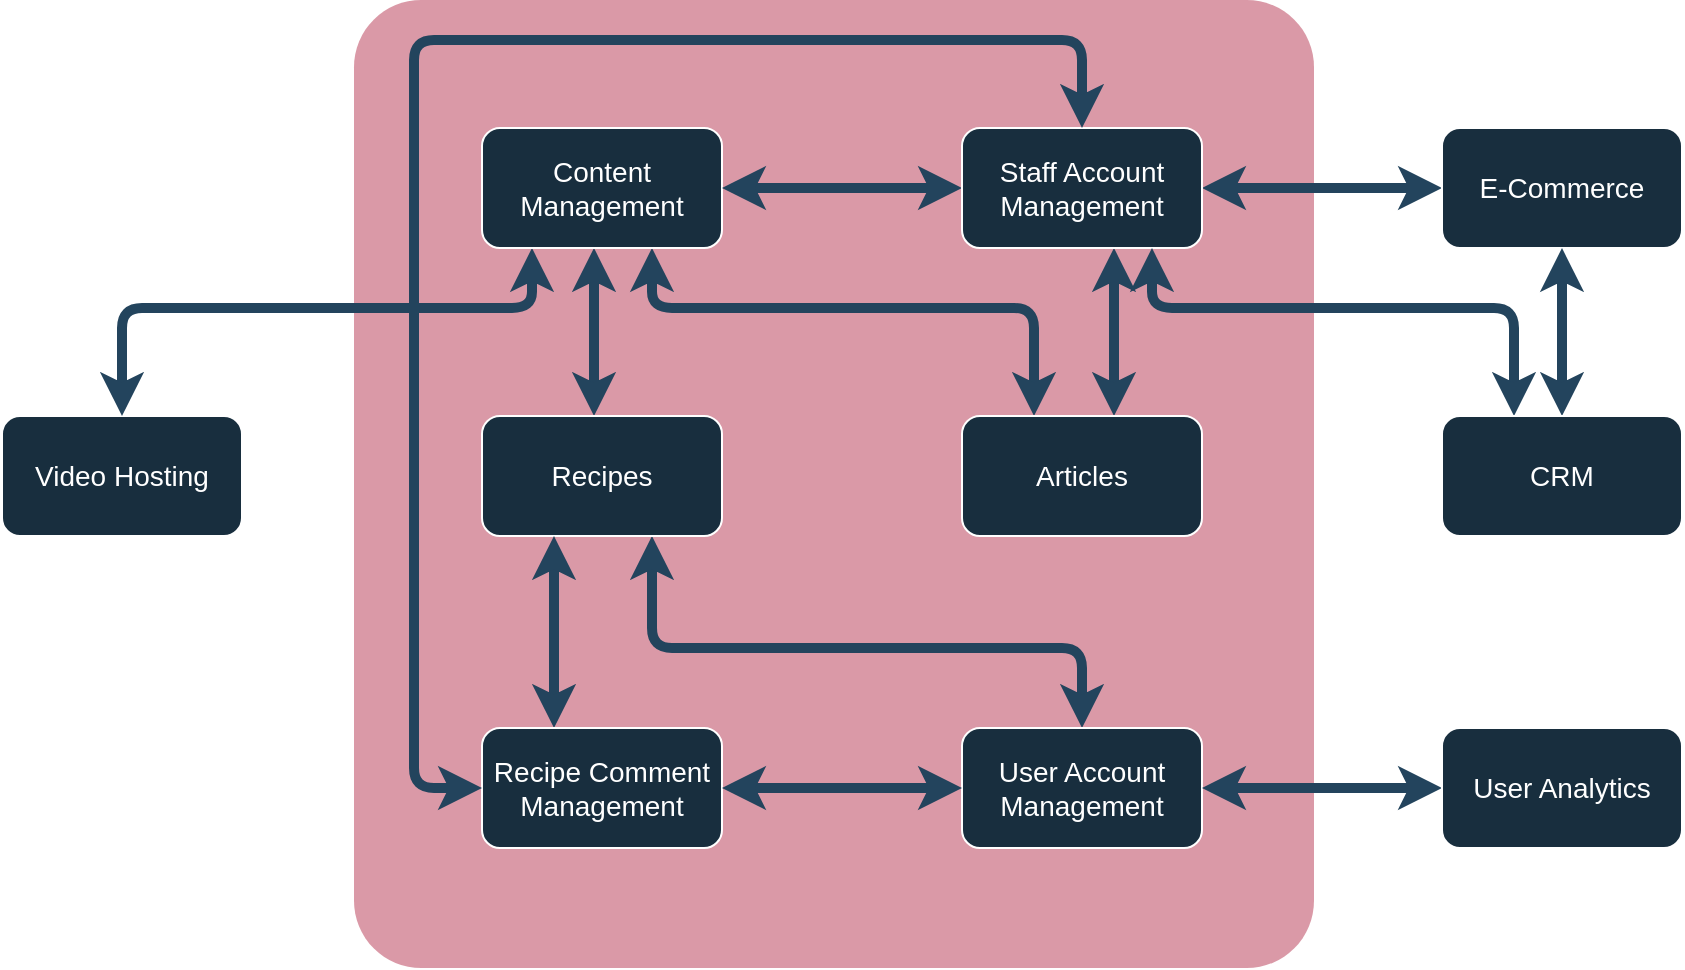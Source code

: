 <mxfile version="21.3.7" type="device" pages="4">
  <diagram name="BOundary Diagram" id="dQjMbuT3m-G6eKSX7HqU">
    <mxGraphModel dx="1411" dy="817" grid="1" gridSize="10" guides="1" tooltips="1" connect="1" arrows="1" fold="1" page="1" pageScale="1" pageWidth="1169" pageHeight="827" math="0" shadow="0">
      <root>
        <mxCell id="0" />
        <mxCell id="1" parent="0" />
        <mxCell id="B3R7VcyzqsVAlEcKtG-D-31" value="" style="rounded=1;whiteSpace=wrap;html=1;strokeWidth=4;fillWeight=4;hachureGap=8;hachureAngle=45;fillColor=#a20025;strokeColor=none;labelBackgroundColor=none;glass=0;opacity=40;arcSize=7;fontColor=#ffffff;" parent="1" vertex="1">
          <mxGeometry x="340" y="160" width="480" height="484" as="geometry" />
        </mxCell>
        <mxCell id="Hs_e1OaHUOtkIHH0T9ou-1" value="Video Hosting" style="rounded=1;whiteSpace=wrap;html=1;labelBackgroundColor=none;fillColor=#182E3E;strokeColor=#FFFFFF;fontColor=#FFFFFF;fontSize=14;" parent="1" vertex="1">
          <mxGeometry x="164" y="368" width="120" height="60" as="geometry" />
        </mxCell>
        <mxCell id="B3R7VcyzqsVAlEcKtG-D-9" style="edgeStyle=orthogonalEdgeStyle;rounded=1;orthogonalLoop=1;jettySize=auto;html=1;strokeColor=#23445D;fontColor=default;startArrow=classic;startFill=1;fontSize=14;labelBackgroundColor=none;strokeWidth=5;" parent="1" source="Hs_e1OaHUOtkIHH0T9ou-2" target="Hs_e1OaHUOtkIHH0T9ou-9" edge="1">
          <mxGeometry relative="1" as="geometry">
            <Array as="points">
              <mxPoint x="489" y="314" />
              <mxPoint x="680" y="314" />
            </Array>
          </mxGeometry>
        </mxCell>
        <mxCell id="B3R7VcyzqsVAlEcKtG-D-10" style="edgeStyle=orthogonalEdgeStyle;rounded=1;orthogonalLoop=1;jettySize=auto;html=1;strokeColor=#23445D;fontColor=default;startArrow=classic;startFill=1;fontSize=14;labelBackgroundColor=none;strokeWidth=5;" parent="1" source="Hs_e1OaHUOtkIHH0T9ou-2" target="Hs_e1OaHUOtkIHH0T9ou-8" edge="1">
          <mxGeometry relative="1" as="geometry">
            <Array as="points">
              <mxPoint x="460" y="320" />
              <mxPoint x="460" y="320" />
            </Array>
          </mxGeometry>
        </mxCell>
        <mxCell id="B3R7VcyzqsVAlEcKtG-D-11" style="edgeStyle=orthogonalEdgeStyle;rounded=1;orthogonalLoop=1;jettySize=auto;html=1;strokeColor=#23445D;fontColor=default;startArrow=classic;startFill=1;fontSize=14;labelBackgroundColor=none;strokeWidth=5;" parent="1" source="Hs_e1OaHUOtkIHH0T9ou-2" target="Hs_e1OaHUOtkIHH0T9ou-1" edge="1">
          <mxGeometry relative="1" as="geometry">
            <Array as="points">
              <mxPoint x="429" y="314" />
              <mxPoint x="224" y="314" />
            </Array>
          </mxGeometry>
        </mxCell>
        <mxCell id="Hs_e1OaHUOtkIHH0T9ou-2" value="Content Management" style="rounded=1;whiteSpace=wrap;html=1;labelBackgroundColor=none;fillColor=#182E3E;strokeColor=#FFFFFF;fontColor=#FFFFFF;fontSize=14;" parent="1" vertex="1">
          <mxGeometry x="404" y="224" width="120" height="60" as="geometry" />
        </mxCell>
        <mxCell id="B3R7VcyzqsVAlEcKtG-D-14" style="edgeStyle=orthogonalEdgeStyle;rounded=1;orthogonalLoop=1;jettySize=auto;html=1;strokeColor=#23445D;fontColor=default;startArrow=classic;startFill=1;fontSize=14;labelBackgroundColor=none;strokeWidth=5;" parent="1" source="Hs_e1OaHUOtkIHH0T9ou-4" target="Hs_e1OaHUOtkIHH0T9ou-2" edge="1">
          <mxGeometry relative="1" as="geometry" />
        </mxCell>
        <mxCell id="B3R7VcyzqsVAlEcKtG-D-20" style="edgeStyle=orthogonalEdgeStyle;rounded=1;orthogonalLoop=1;jettySize=auto;html=1;strokeColor=#23445D;fontColor=default;startArrow=classic;startFill=1;fontSize=14;labelBackgroundColor=none;strokeWidth=5;" parent="1" source="Hs_e1OaHUOtkIHH0T9ou-4" target="Hs_e1OaHUOtkIHH0T9ou-9" edge="1">
          <mxGeometry relative="1" as="geometry">
            <Array as="points">
              <mxPoint x="720" y="330" />
              <mxPoint x="720" y="330" />
            </Array>
          </mxGeometry>
        </mxCell>
        <mxCell id="B3R7VcyzqsVAlEcKtG-D-21" style="edgeStyle=orthogonalEdgeStyle;rounded=1;orthogonalLoop=1;jettySize=auto;html=1;strokeColor=#23445D;fontColor=default;startArrow=classic;startFill=1;fontSize=14;labelBackgroundColor=none;strokeWidth=5;" parent="1" source="Hs_e1OaHUOtkIHH0T9ou-4" target="Hs_e1OaHUOtkIHH0T9ou-7" edge="1">
          <mxGeometry relative="1" as="geometry">
            <Array as="points">
              <mxPoint x="809" y="254" />
              <mxPoint x="809" y="254" />
            </Array>
          </mxGeometry>
        </mxCell>
        <mxCell id="Hs_e1OaHUOtkIHH0T9ou-4" value="Staff Account Management" style="rounded=1;whiteSpace=wrap;html=1;labelBackgroundColor=none;fillColor=#182E3E;strokeColor=#FFFFFF;fontColor=#FFFFFF;fontSize=14;" parent="1" vertex="1">
          <mxGeometry x="644" y="224" width="120" height="60" as="geometry" />
        </mxCell>
        <mxCell id="B3R7VcyzqsVAlEcKtG-D-19" style="edgeStyle=orthogonalEdgeStyle;rounded=1;orthogonalLoop=1;jettySize=auto;html=1;strokeColor=#23445D;fontColor=default;startArrow=classic;startFill=1;fontSize=14;labelBackgroundColor=none;strokeWidth=5;" parent="1" source="Hs_e1OaHUOtkIHH0T9ou-6" target="Hs_e1OaHUOtkIHH0T9ou-8" edge="1">
          <mxGeometry relative="1" as="geometry">
            <Array as="points">
              <mxPoint x="704" y="484" />
              <mxPoint x="489" y="484" />
            </Array>
          </mxGeometry>
        </mxCell>
        <mxCell id="Hs_e1OaHUOtkIHH0T9ou-6" value="User Account Management" style="rounded=1;whiteSpace=wrap;html=1;labelBackgroundColor=none;fillColor=#182E3E;strokeColor=#FFFFFF;fontColor=#FFFFFF;fontSize=14;" parent="1" vertex="1">
          <mxGeometry x="644" y="524" width="120" height="60" as="geometry" />
        </mxCell>
        <mxCell id="Hs_e1OaHUOtkIHH0T9ou-7" value="E-Commerce" style="rounded=1;whiteSpace=wrap;html=1;labelBackgroundColor=none;fillColor=#182E3E;strokeColor=#FFFFFF;fontColor=#FFFFFF;fontSize=14;" parent="1" vertex="1">
          <mxGeometry x="884" y="224" width="120" height="60" as="geometry" />
        </mxCell>
        <mxCell id="Hs_e1OaHUOtkIHH0T9ou-8" value="Recipes" style="rounded=1;whiteSpace=wrap;html=1;labelBackgroundColor=none;fillColor=#182E3E;strokeColor=#FFFFFF;fontColor=#FFFFFF;fontSize=14;" parent="1" vertex="1">
          <mxGeometry x="404" y="368" width="120" height="60" as="geometry" />
        </mxCell>
        <mxCell id="Hs_e1OaHUOtkIHH0T9ou-9" value="Articles" style="rounded=1;whiteSpace=wrap;html=1;labelBackgroundColor=none;fillColor=#182E3E;strokeColor=#FFFFFF;fontColor=#FFFFFF;fontSize=14;" parent="1" vertex="1">
          <mxGeometry x="644" y="368" width="120" height="60" as="geometry" />
        </mxCell>
        <mxCell id="B3R7VcyzqsVAlEcKtG-D-8" style="edgeStyle=orthogonalEdgeStyle;rounded=1;orthogonalLoop=1;jettySize=auto;html=1;strokeColor=#23445D;fontColor=default;startArrow=classic;startFill=1;fontSize=14;labelBackgroundColor=none;strokeWidth=5;" parent="1" source="Hs_e1OaHUOtkIHH0T9ou-11" target="Hs_e1OaHUOtkIHH0T9ou-8" edge="1">
          <mxGeometry relative="1" as="geometry">
            <Array as="points">
              <mxPoint x="440" y="480" />
              <mxPoint x="440" y="480" />
            </Array>
          </mxGeometry>
        </mxCell>
        <mxCell id="Hs_e1OaHUOtkIHH0T9ou-11" value="Recipe Comment&lt;br style=&quot;font-size: 14px;&quot;&gt;Management" style="rounded=1;whiteSpace=wrap;html=1;labelBackgroundColor=none;fillColor=#182E3E;strokeColor=#FFFFFF;fontColor=#FFFFFF;fontSize=14;" parent="1" vertex="1">
          <mxGeometry x="404" y="524" width="120" height="60" as="geometry" />
        </mxCell>
        <mxCell id="B3R7VcyzqsVAlEcKtG-D-25" style="edgeStyle=orthogonalEdgeStyle;rounded=1;orthogonalLoop=1;jettySize=auto;html=1;strokeColor=#23445D;fontColor=default;startArrow=classic;startFill=1;fontSize=14;labelBackgroundColor=none;strokeWidth=5;" parent="1" source="Hs_e1OaHUOtkIHH0T9ou-12" target="Hs_e1OaHUOtkIHH0T9ou-6" edge="1">
          <mxGeometry relative="1" as="geometry" />
        </mxCell>
        <mxCell id="Hs_e1OaHUOtkIHH0T9ou-12" value="User Analytics" style="rounded=1;whiteSpace=wrap;html=1;labelBackgroundColor=none;fillColor=#182E3E;strokeColor=#FFFFFF;fontColor=#FFFFFF;fontSize=14;" parent="1" vertex="1">
          <mxGeometry x="884" y="524" width="120" height="60" as="geometry" />
        </mxCell>
        <mxCell id="B3R7VcyzqsVAlEcKtG-D-15" style="edgeStyle=orthogonalEdgeStyle;rounded=1;orthogonalLoop=1;jettySize=auto;html=1;strokeColor=#23445D;fontColor=default;startArrow=classic;startFill=1;fontSize=14;labelBackgroundColor=none;strokeWidth=5;" parent="1" source="Hs_e1OaHUOtkIHH0T9ou-15" target="Hs_e1OaHUOtkIHH0T9ou-4" edge="1">
          <mxGeometry relative="1" as="geometry">
            <Array as="points">
              <mxPoint x="920" y="314" />
              <mxPoint x="739" y="314" />
            </Array>
          </mxGeometry>
        </mxCell>
        <mxCell id="B3R7VcyzqsVAlEcKtG-D-26" value="" style="edgeStyle=orthogonalEdgeStyle;rounded=1;orthogonalLoop=1;jettySize=auto;html=1;strokeColor=#23445D;fontColor=default;startArrow=classic;startFill=1;fontSize=14;labelBackgroundColor=none;strokeWidth=5;" parent="1" source="Hs_e1OaHUOtkIHH0T9ou-15" target="Hs_e1OaHUOtkIHH0T9ou-7" edge="1">
          <mxGeometry relative="1" as="geometry" />
        </mxCell>
        <mxCell id="Hs_e1OaHUOtkIHH0T9ou-15" value="CRM" style="rounded=1;whiteSpace=wrap;html=1;labelBackgroundColor=none;fillColor=#182E3E;strokeColor=#FFFFFF;fontColor=#FFFFFF;fontSize=14;" parent="1" vertex="1">
          <mxGeometry x="884" y="368" width="120" height="60" as="geometry" />
        </mxCell>
        <mxCell id="N3SxiuYJ90CghDAG7cfR-4" style="edgeStyle=orthogonalEdgeStyle;rounded=1;orthogonalLoop=1;jettySize=auto;html=1;strokeColor=#23445D;fontColor=default;startArrow=classic;startFill=1;fontSize=14;labelBackgroundColor=none;strokeWidth=5;" edge="1" parent="1" source="Hs_e1OaHUOtkIHH0T9ou-11" target="Hs_e1OaHUOtkIHH0T9ou-4">
          <mxGeometry relative="1" as="geometry">
            <mxPoint x="140" y="480" as="sourcePoint" />
            <mxPoint x="20" y="480" as="targetPoint" />
            <Array as="points">
              <mxPoint x="370" y="554" />
              <mxPoint x="370" y="180" />
              <mxPoint x="704" y="180" />
            </Array>
          </mxGeometry>
        </mxCell>
        <mxCell id="YCuVdpkWaqx-JeNfQPAW-2" style="edgeStyle=orthogonalEdgeStyle;rounded=1;orthogonalLoop=1;jettySize=auto;html=1;strokeColor=#23445D;fontColor=default;startArrow=classic;startFill=1;fontSize=14;labelBackgroundColor=none;strokeWidth=5;" edge="1" parent="1" source="Hs_e1OaHUOtkIHH0T9ou-6" target="Hs_e1OaHUOtkIHH0T9ou-11">
          <mxGeometry relative="1" as="geometry">
            <mxPoint x="490" y="560" as="sourcePoint" />
            <mxPoint x="370" y="560" as="targetPoint" />
          </mxGeometry>
        </mxCell>
      </root>
    </mxGraphModel>
  </diagram>
  <diagram name="Consumer Use Case" id="zM3BSORmA5Jo03Bnuquf">
    <mxGraphModel dx="1411" dy="817" grid="1" gridSize="10" guides="1" tooltips="1" connect="1" arrows="1" fold="1" page="1" pageScale="1" pageWidth="1169" pageHeight="827" math="0" shadow="0">
      <root>
        <mxCell id="25_RtFZbKympc3W9-T31-0" />
        <mxCell id="25_RtFZbKympc3W9-T31-1" parent="25_RtFZbKympc3W9-T31-0" />
        <mxCell id="TJiBcXTfZScMwgV60eNO-0" value="" style="rounded=0;whiteSpace=wrap;html=1;labelBackgroundColor=none;fillColor=#b1ddf0;strokeColor=#10739e;" vertex="1" parent="25_RtFZbKympc3W9-T31-1">
          <mxGeometry x="20" width="940" height="720" as="geometry" />
        </mxCell>
        <mxCell id="25_RtFZbKympc3W9-T31-2" style="rounded=0;orthogonalLoop=1;jettySize=auto;html=1;fontColor=default;endArrow=none;endFill=0;labelBackgroundColor=none;" edge="1" parent="25_RtFZbKympc3W9-T31-1" source="25_RtFZbKympc3W9-T31-6" target="25_RtFZbKympc3W9-T31-8">
          <mxGeometry relative="1" as="geometry" />
        </mxCell>
        <mxCell id="25_RtFZbKympc3W9-T31-3" style="rounded=0;orthogonalLoop=1;jettySize=auto;html=1;fontColor=default;endArrow=none;endFill=0;labelBackgroundColor=none;" edge="1" parent="25_RtFZbKympc3W9-T31-1" source="25_RtFZbKympc3W9-T31-6" target="25_RtFZbKympc3W9-T31-9">
          <mxGeometry relative="1" as="geometry" />
        </mxCell>
        <mxCell id="25_RtFZbKympc3W9-T31-4" style="rounded=0;orthogonalLoop=1;jettySize=auto;html=1;fontColor=default;endArrow=none;endFill=0;labelBackgroundColor=none;" edge="1" parent="25_RtFZbKympc3W9-T31-1" source="25_RtFZbKympc3W9-T31-6" target="25_RtFZbKympc3W9-T31-10">
          <mxGeometry relative="1" as="geometry" />
        </mxCell>
        <mxCell id="25_RtFZbKympc3W9-T31-5" style="rounded=0;orthogonalLoop=1;jettySize=auto;html=1;fontColor=default;endArrow=none;endFill=0;labelBackgroundColor=none;" edge="1" parent="25_RtFZbKympc3W9-T31-1" source="25_RtFZbKympc3W9-T31-6" target="25_RtFZbKympc3W9-T31-7">
          <mxGeometry relative="1" as="geometry" />
        </mxCell>
        <mxCell id="25_RtFZbKympc3W9-T31-6" value="Actor" style="shape=umlActor;verticalLabelPosition=bottom;verticalAlign=top;html=1;outlineConnect=0;labelBackgroundColor=none;" vertex="1" parent="25_RtFZbKympc3W9-T31-1">
          <mxGeometry x="120" y="320" width="30" height="60" as="geometry" />
        </mxCell>
        <mxCell id="25_RtFZbKympc3W9-T31-7" value="Search Recipe&amp;nbsp;" style="ellipse;whiteSpace=wrap;html=1;labelBackgroundColor=none;" vertex="1" parent="25_RtFZbKympc3W9-T31-1">
          <mxGeometry x="270" y="150" width="120" height="80" as="geometry" />
        </mxCell>
        <mxCell id="25_RtFZbKympc3W9-T31-8" value="Add Collection" style="ellipse;whiteSpace=wrap;html=1;labelBackgroundColor=none;" vertex="1" parent="25_RtFZbKympc3W9-T31-1">
          <mxGeometry x="410" y="340" width="120" height="80" as="geometry" />
        </mxCell>
        <mxCell id="25_RtFZbKympc3W9-T31-9" value="Manage Article" style="ellipse;whiteSpace=wrap;html=1;labelBackgroundColor=none;" vertex="1" parent="25_RtFZbKympc3W9-T31-1">
          <mxGeometry x="380" y="470" width="120" height="80" as="geometry" />
        </mxCell>
        <mxCell id="25_RtFZbKympc3W9-T31-10" value="Manage Recipe" style="ellipse;whiteSpace=wrap;html=1;labelBackgroundColor=none;" vertex="1" parent="25_RtFZbKympc3W9-T31-1">
          <mxGeometry x="410" y="200" width="120" height="80" as="geometry" />
        </mxCell>
        <mxCell id="25_RtFZbKympc3W9-T31-11" value="Delete Recipe" style="ellipse;whiteSpace=wrap;html=1;labelBackgroundColor=none;" vertex="1" parent="25_RtFZbKympc3W9-T31-1">
          <mxGeometry x="680" y="260" width="120" height="80" as="geometry" />
        </mxCell>
        <mxCell id="25_RtFZbKympc3W9-T31-12" value="Save&amp;nbsp; Recipe" style="ellipse;whiteSpace=wrap;html=1;labelBackgroundColor=none;" vertex="1" parent="25_RtFZbKympc3W9-T31-1">
          <mxGeometry x="670" y="374" width="120" height="80" as="geometry" />
        </mxCell>
        <mxCell id="25_RtFZbKympc3W9-T31-13" value="Login" style="ellipse;whiteSpace=wrap;html=1;labelBackgroundColor=none;" vertex="1" parent="25_RtFZbKympc3W9-T31-1">
          <mxGeometry x="190" y="60" width="120" height="80" as="geometry" />
        </mxCell>
        <mxCell id="25_RtFZbKympc3W9-T31-14" value="Sign Up" style="ellipse;whiteSpace=wrap;html=1;labelBackgroundColor=none;" vertex="1" parent="25_RtFZbKympc3W9-T31-1">
          <mxGeometry x="520" y="20" width="120" height="80" as="geometry" />
        </mxCell>
        <mxCell id="25_RtFZbKympc3W9-T31-15" value="" style="endArrow=none;html=1;rounded=0;fontColor=default;labelBackgroundColor=none;" edge="1" parent="25_RtFZbKympc3W9-T31-1" source="25_RtFZbKympc3W9-T31-6" target="25_RtFZbKympc3W9-T31-13">
          <mxGeometry width="50" height="50" relative="1" as="geometry">
            <mxPoint x="330" y="280" as="sourcePoint" />
            <mxPoint x="380" y="230" as="targetPoint" />
          </mxGeometry>
        </mxCell>
        <mxCell id="25_RtFZbKympc3W9-T31-16" value="&amp;lt;&amp;lt;include&amp;gt;&amp;gt;" style="html=1;verticalAlign=bottom;labelBackgroundColor=none;endArrow=open;endFill=0;dashed=1;rounded=0;fontColor=default;" edge="1" parent="25_RtFZbKympc3W9-T31-1" source="25_RtFZbKympc3W9-T31-13" target="25_RtFZbKympc3W9-T31-14">
          <mxGeometry width="160" relative="1" as="geometry">
            <mxPoint x="390" y="70" as="sourcePoint" />
            <mxPoint x="550" y="70" as="targetPoint" />
          </mxGeometry>
        </mxCell>
        <mxCell id="25_RtFZbKympc3W9-T31-18" value="Create Recipe" style="ellipse;whiteSpace=wrap;html=1;labelBackgroundColor=none;" vertex="1" parent="25_RtFZbKympc3W9-T31-1">
          <mxGeometry x="650" y="130" width="120" height="80" as="geometry" />
        </mxCell>
        <mxCell id="SDghWmWkZdlTbalgZ35V-0" value="&amp;lt;&amp;lt;include&amp;gt;&amp;gt;" style="html=1;verticalAlign=bottom;labelBackgroundColor=none;endArrow=open;endFill=0;dashed=1;rounded=0;fontColor=default;" edge="1" parent="25_RtFZbKympc3W9-T31-1" source="25_RtFZbKympc3W9-T31-10" target="25_RtFZbKympc3W9-T31-11">
          <mxGeometry width="160" relative="1" as="geometry">
            <mxPoint x="480" y="340" as="sourcePoint" />
            <mxPoint x="640" y="340" as="targetPoint" />
          </mxGeometry>
        </mxCell>
        <mxCell id="SDghWmWkZdlTbalgZ35V-1" value="&amp;lt;&amp;lt;include&amp;gt;&amp;gt;" style="html=1;verticalAlign=bottom;labelBackgroundColor=none;endArrow=open;endFill=0;dashed=1;rounded=0;fontColor=default;" edge="1" parent="25_RtFZbKympc3W9-T31-1" source="25_RtFZbKympc3W9-T31-10" target="25_RtFZbKympc3W9-T31-18">
          <mxGeometry width="160" relative="1" as="geometry">
            <mxPoint x="400" y="250" as="sourcePoint" />
            <mxPoint x="560" y="250" as="targetPoint" />
          </mxGeometry>
        </mxCell>
        <mxCell id="SDghWmWkZdlTbalgZ35V-2" value="&amp;lt;&amp;lt;extend&amp;gt;&amp;gt;" style="html=1;verticalAlign=bottom;labelBackgroundColor=none;endArrow=open;endFill=0;dashed=1;rounded=0;fontColor=default;" edge="1" parent="25_RtFZbKympc3W9-T31-1" source="25_RtFZbKympc3W9-T31-12" target="25_RtFZbKympc3W9-T31-8">
          <mxGeometry width="160" relative="1" as="geometry">
            <mxPoint x="570" y="560" as="sourcePoint" />
            <mxPoint x="730" y="560" as="targetPoint" />
          </mxGeometry>
        </mxCell>
        <mxCell id="i_cz2jsQ6TEbp6v5MKlM-0" value="Delete Article" style="ellipse;whiteSpace=wrap;html=1;labelBackgroundColor=none;" vertex="1" parent="25_RtFZbKympc3W9-T31-1">
          <mxGeometry x="710" y="620" width="120" height="80" as="geometry" />
        </mxCell>
        <mxCell id="i_cz2jsQ6TEbp6v5MKlM-1" value="Create Article" style="ellipse;whiteSpace=wrap;html=1;labelBackgroundColor=none;" vertex="1" parent="25_RtFZbKympc3W9-T31-1">
          <mxGeometry x="720" y="460" width="120" height="80" as="geometry" />
        </mxCell>
        <mxCell id="i_cz2jsQ6TEbp6v5MKlM-2" value="&amp;lt;&amp;lt;include&amp;gt;&amp;gt;" style="html=1;verticalAlign=bottom;labelBackgroundColor=none;endArrow=open;endFill=0;dashed=1;rounded=0;fontColor=default;" edge="1" parent="25_RtFZbKympc3W9-T31-1" target="i_cz2jsQ6TEbp6v5MKlM-0" source="25_RtFZbKympc3W9-T31-9">
          <mxGeometry width="160" relative="1" as="geometry">
            <mxPoint x="457.299" y="653.464" as="sourcePoint" />
            <mxPoint x="682.8" y="730" as="targetPoint" />
          </mxGeometry>
        </mxCell>
        <mxCell id="i_cz2jsQ6TEbp6v5MKlM-3" value="&amp;lt;&amp;lt;include&amp;gt;&amp;gt;" style="html=1;verticalAlign=bottom;labelBackgroundColor=none;endArrow=open;endFill=0;dashed=1;rounded=0;fontColor=default;" edge="1" parent="25_RtFZbKympc3W9-T31-1" target="i_cz2jsQ6TEbp6v5MKlM-1" source="25_RtFZbKympc3W9-T31-9">
          <mxGeometry width="160" relative="1" as="geometry">
            <mxPoint x="457.196" y="626.346" as="sourcePoint" />
            <mxPoint x="602.8" y="640" as="targetPoint" />
          </mxGeometry>
        </mxCell>
      </root>
    </mxGraphModel>
  </diagram>
  <diagram name="Editor Use Case" id="NYAAKCTJAOdxOtdEtHCd">
    <mxGraphModel dx="1660" dy="961" grid="1" gridSize="10" guides="1" tooltips="1" connect="1" arrows="1" fold="1" page="1" pageScale="1" pageWidth="1169" pageHeight="827" math="0" shadow="0">
      <root>
        <mxCell id="XhAmpRsw8Ddrw22tfvxQ-0" />
        <mxCell id="XhAmpRsw8Ddrw22tfvxQ-1" parent="XhAmpRsw8Ddrw22tfvxQ-0" />
        <mxCell id="dj1QuR0vIo0dli5q44rt-1" value="" style="rounded=0;whiteSpace=wrap;html=1;labelBackgroundColor=none;fillColor=#b1ddf0;strokeColor=#10739e;" vertex="1" parent="XhAmpRsw8Ddrw22tfvxQ-1">
          <mxGeometry x="30" y="10" width="940" height="720" as="geometry" />
        </mxCell>
        <mxCell id="XhAmpRsw8Ddrw22tfvxQ-2" style="rounded=0;orthogonalLoop=1;jettySize=auto;html=1;fontColor=default;endArrow=none;endFill=0;labelBackgroundColor=none;" edge="1" parent="XhAmpRsw8Ddrw22tfvxQ-1" source="XhAmpRsw8Ddrw22tfvxQ-6" target="XhAmpRsw8Ddrw22tfvxQ-8">
          <mxGeometry relative="1" as="geometry" />
        </mxCell>
        <mxCell id="XhAmpRsw8Ddrw22tfvxQ-3" style="rounded=0;orthogonalLoop=1;jettySize=auto;html=1;fontColor=default;endArrow=none;endFill=0;labelBackgroundColor=none;" edge="1" parent="XhAmpRsw8Ddrw22tfvxQ-1" source="XhAmpRsw8Ddrw22tfvxQ-6" target="XhAmpRsw8Ddrw22tfvxQ-9">
          <mxGeometry relative="1" as="geometry" />
        </mxCell>
        <mxCell id="XhAmpRsw8Ddrw22tfvxQ-4" style="rounded=0;orthogonalLoop=1;jettySize=auto;html=1;fontColor=default;endArrow=none;endFill=0;labelBackgroundColor=none;" edge="1" parent="XhAmpRsw8Ddrw22tfvxQ-1" source="XhAmpRsw8Ddrw22tfvxQ-6" target="XhAmpRsw8Ddrw22tfvxQ-10">
          <mxGeometry relative="1" as="geometry" />
        </mxCell>
        <mxCell id="XhAmpRsw8Ddrw22tfvxQ-5" style="rounded=0;orthogonalLoop=1;jettySize=auto;html=1;fontColor=default;endArrow=none;endFill=0;labelBackgroundColor=none;" edge="1" parent="XhAmpRsw8Ddrw22tfvxQ-1" source="XhAmpRsw8Ddrw22tfvxQ-6" target="XhAmpRsw8Ddrw22tfvxQ-7">
          <mxGeometry relative="1" as="geometry" />
        </mxCell>
        <mxCell id="0nQIJpEq_NZTzQPpEKV--0" style="rounded=0;orthogonalLoop=1;jettySize=auto;html=1;fontColor=default;endArrow=none;endFill=0;labelBackgroundColor=none;" edge="1" parent="XhAmpRsw8Ddrw22tfvxQ-1" source="XhAmpRsw8Ddrw22tfvxQ-6" target="2CTR9leIU6rGh8Hi2Cba-0">
          <mxGeometry relative="1" as="geometry" />
        </mxCell>
        <mxCell id="XhAmpRsw8Ddrw22tfvxQ-6" value="Editor" style="shape=umlActor;verticalLabelPosition=bottom;verticalAlign=top;html=1;outlineConnect=0;labelBackgroundColor=none;" vertex="1" parent="XhAmpRsw8Ddrw22tfvxQ-1">
          <mxGeometry x="140" y="325" width="30" height="60" as="geometry" />
        </mxCell>
        <mxCell id="XhAmpRsw8Ddrw22tfvxQ-7" value="Search Recipe&amp;nbsp;" style="ellipse;whiteSpace=wrap;html=1;labelBackgroundColor=none;" vertex="1" parent="XhAmpRsw8Ddrw22tfvxQ-1">
          <mxGeometry x="330" y="85" width="120" height="80" as="geometry" />
        </mxCell>
        <mxCell id="XhAmpRsw8Ddrw22tfvxQ-8" value="Add Collection" style="ellipse;whiteSpace=wrap;html=1;labelBackgroundColor=none;" vertex="1" parent="XhAmpRsw8Ddrw22tfvxQ-1">
          <mxGeometry x="400" y="418.5" width="120" height="80" as="geometry" />
        </mxCell>
        <mxCell id="XhAmpRsw8Ddrw22tfvxQ-9" value="View Article" style="ellipse;whiteSpace=wrap;html=1;labelBackgroundColor=none;" vertex="1" parent="XhAmpRsw8Ddrw22tfvxQ-1">
          <mxGeometry x="360" y="575" width="120" height="80" as="geometry" />
        </mxCell>
        <mxCell id="XhAmpRsw8Ddrw22tfvxQ-10" value="Manage Recipe" style="ellipse;whiteSpace=wrap;html=1;labelBackgroundColor=none;" vertex="1" parent="XhAmpRsw8Ddrw22tfvxQ-1">
          <mxGeometry x="460" y="190" width="120" height="80" as="geometry" />
        </mxCell>
        <mxCell id="XhAmpRsw8Ddrw22tfvxQ-11" value="Delete Recipe" style="ellipse;whiteSpace=wrap;html=1;labelBackgroundColor=none;" vertex="1" parent="XhAmpRsw8Ddrw22tfvxQ-1">
          <mxGeometry x="710" y="200" width="120" height="80" as="geometry" />
        </mxCell>
        <mxCell id="XhAmpRsw8Ddrw22tfvxQ-12" value="Save&amp;nbsp; Recipe" style="ellipse;whiteSpace=wrap;html=1;labelBackgroundColor=none;" vertex="1" parent="XhAmpRsw8Ddrw22tfvxQ-1">
          <mxGeometry x="740" y="405" width="120" height="80" as="geometry" />
        </mxCell>
        <mxCell id="XhAmpRsw8Ddrw22tfvxQ-13" value="Login" style="ellipse;whiteSpace=wrap;html=1;labelBackgroundColor=none;" vertex="1" parent="XhAmpRsw8Ddrw22tfvxQ-1">
          <mxGeometry x="180" y="60" width="120" height="80" as="geometry" />
        </mxCell>
        <mxCell id="XhAmpRsw8Ddrw22tfvxQ-15" value="" style="endArrow=none;html=1;rounded=0;fontColor=default;labelBackgroundColor=none;" edge="1" parent="XhAmpRsw8Ddrw22tfvxQ-1" source="XhAmpRsw8Ddrw22tfvxQ-6" target="XhAmpRsw8Ddrw22tfvxQ-13">
          <mxGeometry width="50" height="50" relative="1" as="geometry">
            <mxPoint x="350" y="285" as="sourcePoint" />
            <mxPoint x="400" y="235" as="targetPoint" />
          </mxGeometry>
        </mxCell>
        <mxCell id="XhAmpRsw8Ddrw22tfvxQ-17" value="Create Recipe" style="ellipse;whiteSpace=wrap;html=1;labelBackgroundColor=none;" vertex="1" parent="XhAmpRsw8Ddrw22tfvxQ-1">
          <mxGeometry x="680" y="85" width="120" height="80" as="geometry" />
        </mxCell>
        <mxCell id="XhAmpRsw8Ddrw22tfvxQ-18" value="&amp;lt;&amp;lt;include&amp;gt;&amp;gt;" style="html=1;verticalAlign=bottom;labelBackgroundColor=none;endArrow=open;endFill=0;dashed=1;rounded=0;fontColor=default;" edge="1" parent="XhAmpRsw8Ddrw22tfvxQ-1" source="XhAmpRsw8Ddrw22tfvxQ-10" target="XhAmpRsw8Ddrw22tfvxQ-11">
          <mxGeometry width="160" relative="1" as="geometry">
            <mxPoint x="500" y="345" as="sourcePoint" />
            <mxPoint x="660" y="345" as="targetPoint" />
          </mxGeometry>
        </mxCell>
        <mxCell id="XhAmpRsw8Ddrw22tfvxQ-19" value="&amp;lt;&amp;lt;include&amp;gt;&amp;gt;" style="html=1;verticalAlign=bottom;labelBackgroundColor=none;endArrow=open;endFill=0;dashed=1;rounded=0;fontColor=default;" edge="1" parent="XhAmpRsw8Ddrw22tfvxQ-1" source="XhAmpRsw8Ddrw22tfvxQ-10" target="XhAmpRsw8Ddrw22tfvxQ-17">
          <mxGeometry width="160" relative="1" as="geometry">
            <mxPoint x="420" y="255" as="sourcePoint" />
            <mxPoint x="580" y="255" as="targetPoint" />
          </mxGeometry>
        </mxCell>
        <mxCell id="XhAmpRsw8Ddrw22tfvxQ-20" value="&amp;lt;&amp;lt;extend&amp;gt;&amp;gt;" style="html=1;verticalAlign=bottom;labelBackgroundColor=none;endArrow=open;endFill=0;dashed=1;rounded=0;fontColor=default;" edge="1" parent="XhAmpRsw8Ddrw22tfvxQ-1" source="XhAmpRsw8Ddrw22tfvxQ-12" target="XhAmpRsw8Ddrw22tfvxQ-8">
          <mxGeometry width="160" relative="1" as="geometry">
            <mxPoint x="590" y="565" as="sourcePoint" />
            <mxPoint x="750" y="565" as="targetPoint" />
          </mxGeometry>
        </mxCell>
        <mxCell id="2CTR9leIU6rGh8Hi2Cba-0" value="Manage Comments" style="ellipse;whiteSpace=wrap;html=1;labelBackgroundColor=none;" vertex="1" parent="XhAmpRsw8Ddrw22tfvxQ-1">
          <mxGeometry x="530" y="325" width="120" height="80" as="geometry" />
        </mxCell>
      </root>
    </mxGraphModel>
  </diagram>
  <diagram id="9VSJ0mTn23ZHrzdCh1UR" name="UML EER Diagram">
    <mxGraphModel dx="1411" dy="817" grid="1" gridSize="10" guides="1" tooltips="1" connect="1" arrows="1" fold="1" page="1" pageScale="1" pageWidth="1169" pageHeight="827" math="0" shadow="0">
      <root>
        <mxCell id="0" />
        <mxCell id="1" parent="0" />
        <mxCell id="gXbzL1Mw8mnuvFqFQkfb-1" value="" style="endArrow=block;endSize=16;endFill=0;html=1;rounded=0;fontColor=default;edgeStyle=orthogonalEdgeStyle;labelBackgroundColor=none;" edge="1" parent="1" source="cOnUIA0NrY14rRdcj7TC-37">
          <mxGeometry x="-0.029" y="20" width="160" relative="1" as="geometry">
            <mxPoint x="245" y="630" as="sourcePoint" />
            <mxPoint x="395" y="370" as="targetPoint" />
            <Array as="points">
              <mxPoint x="245" y="510" />
              <mxPoint x="395" y="510" />
            </Array>
            <mxPoint as="offset" />
          </mxGeometry>
        </mxCell>
        <mxCell id="gXbzL1Mw8mnuvFqFQkfb-2" value="Extends" style="endArrow=block;endSize=16;endFill=0;html=1;rounded=0;fontColor=default;edgeStyle=orthogonalEdgeStyle;labelBackgroundColor=none;" edge="1" parent="1" source="cOnUIA0NrY14rRdcj7TC-29">
          <mxGeometry x="0.756" y="25" width="160" relative="1" as="geometry">
            <mxPoint x="505" y="670" as="sourcePoint" />
            <mxPoint x="395" y="370" as="targetPoint" />
            <Array as="points">
              <mxPoint x="505" y="510" />
              <mxPoint x="395" y="510" />
            </Array>
            <mxPoint as="offset" />
          </mxGeometry>
        </mxCell>
        <mxCell id="gXbzL1Mw8mnuvFqFQkfb-11" value="{Mandatory, Or}" style="edgeLabel;html=1;align=center;verticalAlign=middle;resizable=0;points=[];" vertex="1" connectable="0" parent="gXbzL1Mw8mnuvFqFQkfb-2">
          <mxGeometry x="-0.44" relative="1" as="geometry">
            <mxPoint x="-45" y="-26" as="offset" />
          </mxGeometry>
        </mxCell>
        <mxCell id="gXbzL1Mw8mnuvFqFQkfb-6" value="creates" style="endArrow=none;html=1;rounded=0;align=center;verticalAlign=top;endFill=0;labelBackgroundColor=none;edgeStyle=orthogonalEdgeStyle;" edge="1" parent="1" source="cOnUIA0NrY14rRdcj7TC-12" target="cOnUIA0NrY14rRdcj7TC-20">
          <mxGeometry relative="1" as="geometry">
            <mxPoint x="180" y="325" as="sourcePoint" />
            <mxPoint x="315" y="325" as="targetPoint" />
          </mxGeometry>
        </mxCell>
        <mxCell id="gXbzL1Mw8mnuvFqFQkfb-8" value="0..*" style="resizable=0;html=1;align=left;verticalAlign=top;labelBackgroundColor=none;" connectable="0" vertex="1" parent="gXbzL1Mw8mnuvFqFQkfb-6">
          <mxGeometry x="-1" relative="1" as="geometry" />
        </mxCell>
        <mxCell id="gXbzL1Mw8mnuvFqFQkfb-10" value="1..1" style="resizable=0;html=1;align=right;verticalAlign=top;labelBackgroundColor=none;" connectable="0" vertex="1" parent="gXbzL1Mw8mnuvFqFQkfb-6">
          <mxGeometry x="1" relative="1" as="geometry" />
        </mxCell>
        <mxCell id="cOnUIA0NrY14rRdcj7TC-5" value="{constraint spec.}" style="endArrow=none;startArrow=none;endFill=0;startFill=0;endSize=8;html=1;verticalAlign=bottom;dashed=1;labelBackgroundColor=none;dashPattern=10 10;rounded=0;edgeStyle=orthogonalEdgeStyle;" edge="1" parent="1" source="cOnUIA0NrY14rRdcj7TC-20" target="cOnUIA0NrY14rRdcj7TC-24">
          <mxGeometry x="-0.122" y="-30" width="160" relative="1" as="geometry">
            <mxPoint x="495" y="325" as="sourcePoint" />
            <mxPoint x="685" y="410" as="targetPoint" />
            <Array as="points">
              <mxPoint x="400" y="220" />
              <mxPoint x="250" y="220" />
            </Array>
            <mxPoint as="offset" />
          </mxGeometry>
        </mxCell>
        <mxCell id="cOnUIA0NrY14rRdcj7TC-6" value="" style="endArrow=none;startArrow=none;endFill=0;startFill=0;endSize=8;html=1;verticalAlign=bottom;dashed=1;labelBackgroundColor=none;dashPattern=10 10;rounded=0;edgeStyle=orthogonalEdgeStyle;" edge="1" parent="1" source="cOnUIA0NrY14rRdcj7TC-24" target="cOnUIA0NrY14rRdcj7TC-12">
          <mxGeometry width="160" relative="1" as="geometry">
            <mxPoint x="850" y="325" as="sourcePoint" />
            <mxPoint x="685" y="410" as="targetPoint" />
            <Array as="points">
              <mxPoint x="250" y="220" />
              <mxPoint x="100" y="220" />
            </Array>
          </mxGeometry>
        </mxCell>
        <mxCell id="cOnUIA0NrY14rRdcj7TC-7" value="" style="endArrow=none;html=1;rounded=0;align=center;verticalAlign=top;endFill=0;labelBackgroundColor=none;" edge="1" parent="1" source="cOnUIA0NrY14rRdcj7TC-12" target="cOnUIA0NrY14rRdcj7TC-16">
          <mxGeometry relative="1" as="geometry">
            <mxPoint x="170" y="190" as="sourcePoint" />
            <mxPoint x="170" y="330" as="targetPoint" />
          </mxGeometry>
        </mxCell>
        <mxCell id="cOnUIA0NrY14rRdcj7TC-8" value="" style="resizable=0;html=1;align=left;verticalAlign=bottom;labelBackgroundColor=none;" connectable="0" vertex="1" parent="cOnUIA0NrY14rRdcj7TC-7">
          <mxGeometry x="-1" relative="1" as="geometry">
            <mxPoint x="10" y="50" as="offset" />
          </mxGeometry>
        </mxCell>
        <mxCell id="cOnUIA0NrY14rRdcj7TC-9" value="1..1" style="resizable=0;html=1;align=left;verticalAlign=top;labelBackgroundColor=none;" connectable="0" vertex="1" parent="cOnUIA0NrY14rRdcj7TC-7">
          <mxGeometry x="-1" relative="1" as="geometry">
            <mxPoint x="-20" y="-4" as="offset" />
          </mxGeometry>
        </mxCell>
        <mxCell id="cOnUIA0NrY14rRdcj7TC-10" value="0..1" style="resizable=0;html=1;align=right;verticalAlign=bottom;labelBackgroundColor=none;" connectable="0" vertex="1" parent="cOnUIA0NrY14rRdcj7TC-7">
          <mxGeometry x="1" relative="1" as="geometry" />
        </mxCell>
        <mxCell id="cOnUIA0NrY14rRdcj7TC-12" value="Recipe" style="swimlane;fontStyle=0;childLayout=stackLayout;horizontal=1;startSize=26;fillColor=none;horizontalStack=0;resizeParent=1;resizeParentMax=0;resizeLast=0;collapsible=1;marginBottom=0;whiteSpace=wrap;html=1;" vertex="1" parent="1">
          <mxGeometry x="30" y="260" width="140" height="104" as="geometry" />
        </mxCell>
        <mxCell id="cOnUIA0NrY14rRdcj7TC-13" value="RecipeID(PK)" style="text;strokeColor=none;fillColor=none;align=left;verticalAlign=top;spacingLeft=4;spacingRight=4;overflow=hidden;rotatable=0;points=[[0,0.5],[1,0.5]];portConstraint=eastwest;whiteSpace=wrap;html=1;" vertex="1" parent="cOnUIA0NrY14rRdcj7TC-12">
          <mxGeometry y="26" width="140" height="26" as="geometry" />
        </mxCell>
        <mxCell id="cOnUIA0NrY14rRdcj7TC-14" value="+ field: type" style="text;strokeColor=none;fillColor=none;align=left;verticalAlign=top;spacingLeft=4;spacingRight=4;overflow=hidden;rotatable=0;points=[[0,0.5],[1,0.5]];portConstraint=eastwest;whiteSpace=wrap;html=1;" vertex="1" parent="cOnUIA0NrY14rRdcj7TC-12">
          <mxGeometry y="52" width="140" height="26" as="geometry" />
        </mxCell>
        <mxCell id="cOnUIA0NrY14rRdcj7TC-15" value="+ field: type" style="text;strokeColor=none;fillColor=none;align=left;verticalAlign=top;spacingLeft=4;spacingRight=4;overflow=hidden;rotatable=0;points=[[0,0.5],[1,0.5]];portConstraint=eastwest;whiteSpace=wrap;html=1;" vertex="1" parent="cOnUIA0NrY14rRdcj7TC-12">
          <mxGeometry y="78" width="140" height="26" as="geometry" />
        </mxCell>
        <mxCell id="cOnUIA0NrY14rRdcj7TC-16" value="Nutrition" style="swimlane;fontStyle=0;childLayout=stackLayout;horizontal=1;startSize=26;fillColor=none;horizontalStack=0;resizeParent=1;resizeParentMax=0;resizeLast=0;collapsible=1;marginBottom=0;whiteSpace=wrap;html=1;" vertex="1" parent="1">
          <mxGeometry x="30" y="460" width="140" height="104" as="geometry" />
        </mxCell>
        <mxCell id="cOnUIA0NrY14rRdcj7TC-17" value="+ field: type" style="text;strokeColor=none;fillColor=none;align=left;verticalAlign=top;spacingLeft=4;spacingRight=4;overflow=hidden;rotatable=0;points=[[0,0.5],[1,0.5]];portConstraint=eastwest;whiteSpace=wrap;html=1;" vertex="1" parent="cOnUIA0NrY14rRdcj7TC-16">
          <mxGeometry y="26" width="140" height="26" as="geometry" />
        </mxCell>
        <mxCell id="cOnUIA0NrY14rRdcj7TC-18" value="+ field: type" style="text;strokeColor=none;fillColor=none;align=left;verticalAlign=top;spacingLeft=4;spacingRight=4;overflow=hidden;rotatable=0;points=[[0,0.5],[1,0.5]];portConstraint=eastwest;whiteSpace=wrap;html=1;" vertex="1" parent="cOnUIA0NrY14rRdcj7TC-16">
          <mxGeometry y="52" width="140" height="26" as="geometry" />
        </mxCell>
        <mxCell id="cOnUIA0NrY14rRdcj7TC-19" value="+ field: type" style="text;strokeColor=none;fillColor=none;align=left;verticalAlign=top;spacingLeft=4;spacingRight=4;overflow=hidden;rotatable=0;points=[[0,0.5],[1,0.5]];portConstraint=eastwest;whiteSpace=wrap;html=1;" vertex="1" parent="cOnUIA0NrY14rRdcj7TC-16">
          <mxGeometry y="78" width="140" height="26" as="geometry" />
        </mxCell>
        <mxCell id="cOnUIA0NrY14rRdcj7TC-20" value="User" style="swimlane;fontStyle=0;childLayout=stackLayout;horizontal=1;startSize=26;fillColor=none;horizontalStack=0;resizeParent=1;resizeParentMax=0;resizeLast=0;collapsible=1;marginBottom=0;whiteSpace=wrap;html=1;" vertex="1" parent="1">
          <mxGeometry x="330" y="260" width="140" height="104" as="geometry" />
        </mxCell>
        <mxCell id="cOnUIA0NrY14rRdcj7TC-21" value="+ field: type" style="text;strokeColor=none;fillColor=none;align=left;verticalAlign=top;spacingLeft=4;spacingRight=4;overflow=hidden;rotatable=0;points=[[0,0.5],[1,0.5]];portConstraint=eastwest;whiteSpace=wrap;html=1;" vertex="1" parent="cOnUIA0NrY14rRdcj7TC-20">
          <mxGeometry y="26" width="140" height="26" as="geometry" />
        </mxCell>
        <mxCell id="cOnUIA0NrY14rRdcj7TC-22" value="+ field: type" style="text;strokeColor=none;fillColor=none;align=left;verticalAlign=top;spacingLeft=4;spacingRight=4;overflow=hidden;rotatable=0;points=[[0,0.5],[1,0.5]];portConstraint=eastwest;whiteSpace=wrap;html=1;" vertex="1" parent="cOnUIA0NrY14rRdcj7TC-20">
          <mxGeometry y="52" width="140" height="26" as="geometry" />
        </mxCell>
        <mxCell id="cOnUIA0NrY14rRdcj7TC-23" value="+ field: type" style="text;strokeColor=none;fillColor=none;align=left;verticalAlign=top;spacingLeft=4;spacingRight=4;overflow=hidden;rotatable=0;points=[[0,0.5],[1,0.5]];portConstraint=eastwest;whiteSpace=wrap;html=1;" vertex="1" parent="cOnUIA0NrY14rRdcj7TC-20">
          <mxGeometry y="78" width="140" height="26" as="geometry" />
        </mxCell>
        <mxCell id="cOnUIA0NrY14rRdcj7TC-24" value="Collection" style="swimlane;fontStyle=0;childLayout=stackLayout;horizontal=1;startSize=26;fillColor=none;horizontalStack=0;resizeParent=1;resizeParentMax=0;resizeLast=0;collapsible=1;marginBottom=0;whiteSpace=wrap;html=1;" vertex="1" parent="1">
          <mxGeometry x="180" y="100" width="140" height="52" as="geometry" />
        </mxCell>
        <mxCell id="cOnUIA0NrY14rRdcj7TC-29" value="Editor" style="swimlane;fontStyle=0;childLayout=stackLayout;horizontal=1;startSize=26;fillColor=none;horizontalStack=0;resizeParent=1;resizeParentMax=0;resizeLast=0;collapsible=1;marginBottom=0;whiteSpace=wrap;html=1;" vertex="1" parent="1">
          <mxGeometry x="430" y="610" width="140" height="104" as="geometry" />
        </mxCell>
        <mxCell id="cOnUIA0NrY14rRdcj7TC-30" value="+ field: type" style="text;strokeColor=none;fillColor=none;align=left;verticalAlign=top;spacingLeft=4;spacingRight=4;overflow=hidden;rotatable=0;points=[[0,0.5],[1,0.5]];portConstraint=eastwest;whiteSpace=wrap;html=1;" vertex="1" parent="cOnUIA0NrY14rRdcj7TC-29">
          <mxGeometry y="26" width="140" height="26" as="geometry" />
        </mxCell>
        <mxCell id="cOnUIA0NrY14rRdcj7TC-31" value="+ field: type" style="text;strokeColor=none;fillColor=none;align=left;verticalAlign=top;spacingLeft=4;spacingRight=4;overflow=hidden;rotatable=0;points=[[0,0.5],[1,0.5]];portConstraint=eastwest;whiteSpace=wrap;html=1;" vertex="1" parent="cOnUIA0NrY14rRdcj7TC-29">
          <mxGeometry y="52" width="140" height="26" as="geometry" />
        </mxCell>
        <mxCell id="cOnUIA0NrY14rRdcj7TC-32" value="+ field: type" style="text;strokeColor=none;fillColor=none;align=left;verticalAlign=top;spacingLeft=4;spacingRight=4;overflow=hidden;rotatable=0;points=[[0,0.5],[1,0.5]];portConstraint=eastwest;whiteSpace=wrap;html=1;" vertex="1" parent="cOnUIA0NrY14rRdcj7TC-29">
          <mxGeometry y="78" width="140" height="26" as="geometry" />
        </mxCell>
        <mxCell id="cOnUIA0NrY14rRdcj7TC-33" value="Article" style="swimlane;fontStyle=0;childLayout=stackLayout;horizontal=1;startSize=26;fillColor=none;horizontalStack=0;resizeParent=1;resizeParentMax=0;resizeLast=0;collapsible=1;marginBottom=0;whiteSpace=wrap;html=1;" vertex="1" parent="1">
          <mxGeometry x="840" y="610" width="140" height="104" as="geometry" />
        </mxCell>
        <mxCell id="cOnUIA0NrY14rRdcj7TC-34" value="+ field: type" style="text;strokeColor=none;fillColor=none;align=left;verticalAlign=top;spacingLeft=4;spacingRight=4;overflow=hidden;rotatable=0;points=[[0,0.5],[1,0.5]];portConstraint=eastwest;whiteSpace=wrap;html=1;" vertex="1" parent="cOnUIA0NrY14rRdcj7TC-33">
          <mxGeometry y="26" width="140" height="26" as="geometry" />
        </mxCell>
        <mxCell id="cOnUIA0NrY14rRdcj7TC-35" value="+ field: type" style="text;strokeColor=none;fillColor=none;align=left;verticalAlign=top;spacingLeft=4;spacingRight=4;overflow=hidden;rotatable=0;points=[[0,0.5],[1,0.5]];portConstraint=eastwest;whiteSpace=wrap;html=1;" vertex="1" parent="cOnUIA0NrY14rRdcj7TC-33">
          <mxGeometry y="52" width="140" height="26" as="geometry" />
        </mxCell>
        <mxCell id="cOnUIA0NrY14rRdcj7TC-36" value="+ field: type" style="text;strokeColor=none;fillColor=none;align=left;verticalAlign=top;spacingLeft=4;spacingRight=4;overflow=hidden;rotatable=0;points=[[0,0.5],[1,0.5]];portConstraint=eastwest;whiteSpace=wrap;html=1;" vertex="1" parent="cOnUIA0NrY14rRdcj7TC-33">
          <mxGeometry y="78" width="140" height="26" as="geometry" />
        </mxCell>
        <mxCell id="cOnUIA0NrY14rRdcj7TC-37" value="Consumer" style="swimlane;fontStyle=0;childLayout=stackLayout;horizontal=1;startSize=26;fillColor=none;horizontalStack=0;resizeParent=1;resizeParentMax=0;resizeLast=0;collapsible=1;marginBottom=0;whiteSpace=wrap;html=1;" vertex="1" parent="1">
          <mxGeometry x="190" y="610" width="140" height="104" as="geometry" />
        </mxCell>
        <mxCell id="cOnUIA0NrY14rRdcj7TC-38" value="+ field: type" style="text;strokeColor=none;fillColor=none;align=left;verticalAlign=top;spacingLeft=4;spacingRight=4;overflow=hidden;rotatable=0;points=[[0,0.5],[1,0.5]];portConstraint=eastwest;whiteSpace=wrap;html=1;" vertex="1" parent="cOnUIA0NrY14rRdcj7TC-37">
          <mxGeometry y="26" width="140" height="26" as="geometry" />
        </mxCell>
        <mxCell id="cOnUIA0NrY14rRdcj7TC-39" value="+ field: type" style="text;strokeColor=none;fillColor=none;align=left;verticalAlign=top;spacingLeft=4;spacingRight=4;overflow=hidden;rotatable=0;points=[[0,0.5],[1,0.5]];portConstraint=eastwest;whiteSpace=wrap;html=1;" vertex="1" parent="cOnUIA0NrY14rRdcj7TC-37">
          <mxGeometry y="52" width="140" height="26" as="geometry" />
        </mxCell>
        <mxCell id="cOnUIA0NrY14rRdcj7TC-40" value="+ field: type" style="text;strokeColor=none;fillColor=none;align=left;verticalAlign=top;spacingLeft=4;spacingRight=4;overflow=hidden;rotatable=0;points=[[0,0.5],[1,0.5]];portConstraint=eastwest;whiteSpace=wrap;html=1;" vertex="1" parent="cOnUIA0NrY14rRdcj7TC-37">
          <mxGeometry y="78" width="140" height="26" as="geometry" />
        </mxCell>
        <mxCell id="cOnUIA0NrY14rRdcj7TC-41" value="Comment" style="swimlane;fontStyle=0;childLayout=stackLayout;horizontal=1;startSize=26;fillColor=none;horizontalStack=0;resizeParent=1;resizeParentMax=0;resizeLast=0;collapsible=1;marginBottom=0;whiteSpace=wrap;html=1;" vertex="1" parent="1">
          <mxGeometry x="730" y="260" width="140" height="104" as="geometry" />
        </mxCell>
        <mxCell id="cOnUIA0NrY14rRdcj7TC-42" value="+ field: type" style="text;strokeColor=none;fillColor=none;align=left;verticalAlign=top;spacingLeft=4;spacingRight=4;overflow=hidden;rotatable=0;points=[[0,0.5],[1,0.5]];portConstraint=eastwest;whiteSpace=wrap;html=1;" vertex="1" parent="cOnUIA0NrY14rRdcj7TC-41">
          <mxGeometry y="26" width="140" height="26" as="geometry" />
        </mxCell>
        <mxCell id="cOnUIA0NrY14rRdcj7TC-43" value="+ field: type" style="text;strokeColor=none;fillColor=none;align=left;verticalAlign=top;spacingLeft=4;spacingRight=4;overflow=hidden;rotatable=0;points=[[0,0.5],[1,0.5]];portConstraint=eastwest;whiteSpace=wrap;html=1;" vertex="1" parent="cOnUIA0NrY14rRdcj7TC-41">
          <mxGeometry y="52" width="140" height="26" as="geometry" />
        </mxCell>
        <mxCell id="cOnUIA0NrY14rRdcj7TC-44" value="+ field: type" style="text;strokeColor=none;fillColor=none;align=left;verticalAlign=top;spacingLeft=4;spacingRight=4;overflow=hidden;rotatable=0;points=[[0,0.5],[1,0.5]];portConstraint=eastwest;whiteSpace=wrap;html=1;" vertex="1" parent="cOnUIA0NrY14rRdcj7TC-41">
          <mxGeometry y="78" width="140" height="26" as="geometry" />
        </mxCell>
        <mxCell id="cOnUIA0NrY14rRdcj7TC-46" value="creates" style="endArrow=none;html=1;rounded=0;align=center;verticalAlign=top;endFill=0;labelBackgroundColor=none;edgeStyle=orthogonalEdgeStyle;" edge="1" parent="1" source="cOnUIA0NrY14rRdcj7TC-29" target="cOnUIA0NrY14rRdcj7TC-33">
          <mxGeometry relative="1" as="geometry">
            <mxPoint x="600" y="570" as="sourcePoint" />
            <mxPoint x="760" y="570" as="targetPoint" />
          </mxGeometry>
        </mxCell>
        <mxCell id="cOnUIA0NrY14rRdcj7TC-47" value="1..1" style="resizable=0;html=1;align=left;verticalAlign=top;labelBackgroundColor=none;" connectable="0" vertex="1" parent="cOnUIA0NrY14rRdcj7TC-46">
          <mxGeometry x="-1" relative="1" as="geometry" />
        </mxCell>
        <mxCell id="cOnUIA0NrY14rRdcj7TC-48" value="0..*" style="resizable=0;html=1;align=right;verticalAlign=top;labelBackgroundColor=none;" connectable="0" vertex="1" parent="cOnUIA0NrY14rRdcj7TC-46">
          <mxGeometry x="1" relative="1" as="geometry" />
        </mxCell>
        <mxCell id="cOnUIA0NrY14rRdcj7TC-49" value="creates" style="endArrow=none;html=1;rounded=0;align=center;verticalAlign=top;endFill=0;labelBackgroundColor=none;edgeStyle=orthogonalEdgeStyle;" edge="1" parent="1" source="cOnUIA0NrY14rRdcj7TC-41" target="cOnUIA0NrY14rRdcj7TC-20">
          <mxGeometry relative="1" as="geometry">
            <mxPoint x="540" y="180" as="sourcePoint" />
            <mxPoint x="700" y="180" as="targetPoint" />
          </mxGeometry>
        </mxCell>
        <mxCell id="cOnUIA0NrY14rRdcj7TC-50" value="0..*" style="resizable=0;html=1;align=left;verticalAlign=top;labelBackgroundColor=none;" connectable="0" vertex="1" parent="cOnUIA0NrY14rRdcj7TC-49">
          <mxGeometry x="-1" relative="1" as="geometry">
            <mxPoint x="-30" as="offset" />
          </mxGeometry>
        </mxCell>
        <mxCell id="cOnUIA0NrY14rRdcj7TC-51" value="1..1" style="resizable=0;html=1;align=right;verticalAlign=top;labelBackgroundColor=none;" connectable="0" vertex="1" parent="cOnUIA0NrY14rRdcj7TC-49">
          <mxGeometry x="1" relative="1" as="geometry">
            <mxPoint x="30" as="offset" />
          </mxGeometry>
        </mxCell>
      </root>
    </mxGraphModel>
  </diagram>
</mxfile>
